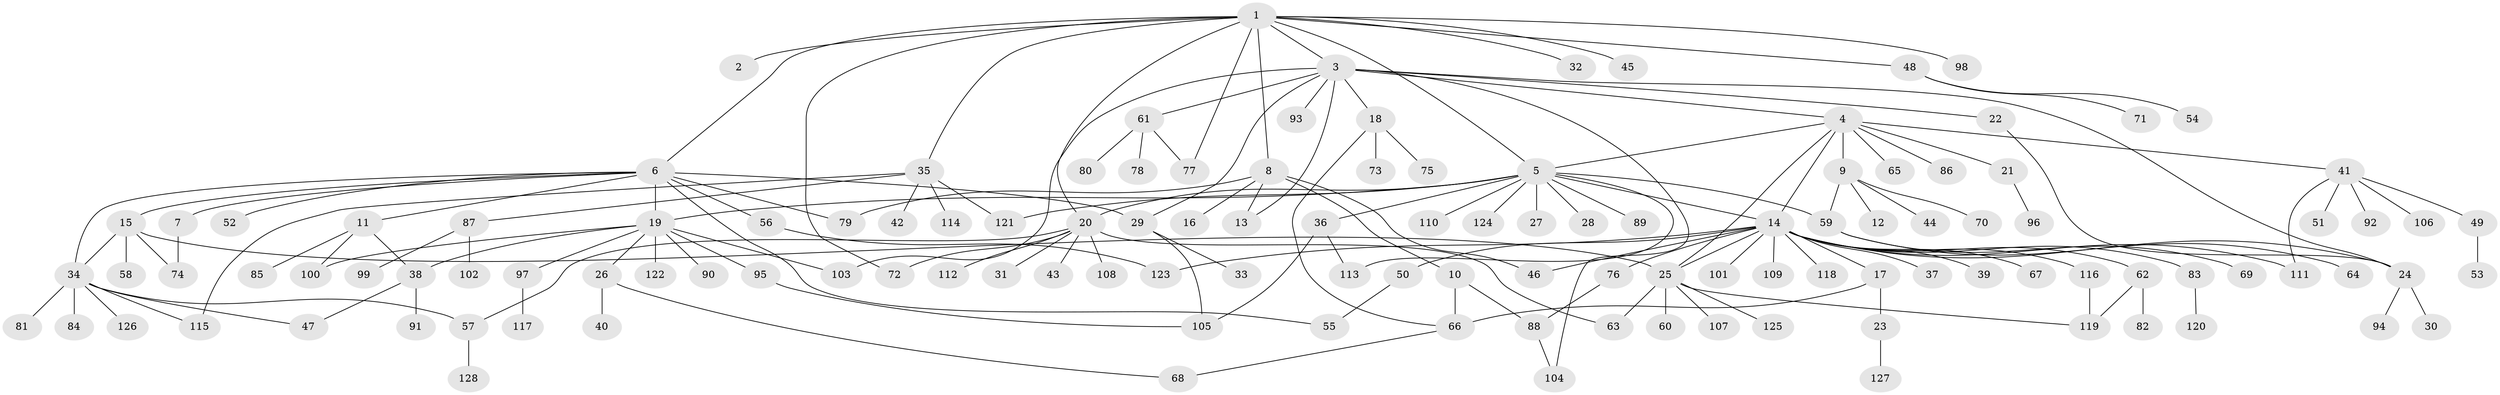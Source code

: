 // coarse degree distribution, {12: 0.011235955056179775, 1: 0.5056179775280899, 11: 0.033707865168539325, 8: 0.02247191011235955, 14: 0.011235955056179775, 2: 0.20224719101123595, 6: 0.011235955056179775, 5: 0.033707865168539325, 3: 0.06741573033707865, 4: 0.0898876404494382, 19: 0.011235955056179775}
// Generated by graph-tools (version 1.1) at 2025/18/03/04/25 18:18:09]
// undirected, 128 vertices, 165 edges
graph export_dot {
graph [start="1"]
  node [color=gray90,style=filled];
  1;
  2;
  3;
  4;
  5;
  6;
  7;
  8;
  9;
  10;
  11;
  12;
  13;
  14;
  15;
  16;
  17;
  18;
  19;
  20;
  21;
  22;
  23;
  24;
  25;
  26;
  27;
  28;
  29;
  30;
  31;
  32;
  33;
  34;
  35;
  36;
  37;
  38;
  39;
  40;
  41;
  42;
  43;
  44;
  45;
  46;
  47;
  48;
  49;
  50;
  51;
  52;
  53;
  54;
  55;
  56;
  57;
  58;
  59;
  60;
  61;
  62;
  63;
  64;
  65;
  66;
  67;
  68;
  69;
  70;
  71;
  72;
  73;
  74;
  75;
  76;
  77;
  78;
  79;
  80;
  81;
  82;
  83;
  84;
  85;
  86;
  87;
  88;
  89;
  90;
  91;
  92;
  93;
  94;
  95;
  96;
  97;
  98;
  99;
  100;
  101;
  102;
  103;
  104;
  105;
  106;
  107;
  108;
  109;
  110;
  111;
  112;
  113;
  114;
  115;
  116;
  117;
  118;
  119;
  120;
  121;
  122;
  123;
  124;
  125;
  126;
  127;
  128;
  1 -- 2;
  1 -- 3;
  1 -- 5;
  1 -- 6;
  1 -- 8;
  1 -- 20;
  1 -- 32;
  1 -- 35;
  1 -- 45;
  1 -- 48;
  1 -- 72;
  1 -- 77;
  1 -- 98;
  3 -- 4;
  3 -- 13;
  3 -- 18;
  3 -- 22;
  3 -- 24;
  3 -- 29;
  3 -- 61;
  3 -- 93;
  3 -- 103;
  3 -- 104;
  4 -- 5;
  4 -- 9;
  4 -- 14;
  4 -- 21;
  4 -- 25;
  4 -- 41;
  4 -- 65;
  4 -- 86;
  5 -- 14;
  5 -- 19;
  5 -- 20;
  5 -- 27;
  5 -- 28;
  5 -- 36;
  5 -- 59;
  5 -- 89;
  5 -- 110;
  5 -- 113;
  5 -- 121;
  5 -- 124;
  6 -- 7;
  6 -- 11;
  6 -- 15;
  6 -- 19;
  6 -- 29;
  6 -- 34;
  6 -- 52;
  6 -- 55;
  6 -- 56;
  6 -- 79;
  7 -- 74;
  8 -- 10;
  8 -- 13;
  8 -- 16;
  8 -- 46;
  8 -- 79;
  9 -- 12;
  9 -- 44;
  9 -- 59;
  9 -- 70;
  10 -- 66;
  10 -- 88;
  11 -- 38;
  11 -- 85;
  11 -- 100;
  14 -- 17;
  14 -- 24;
  14 -- 25;
  14 -- 37;
  14 -- 39;
  14 -- 46;
  14 -- 50;
  14 -- 62;
  14 -- 67;
  14 -- 76;
  14 -- 83;
  14 -- 101;
  14 -- 109;
  14 -- 111;
  14 -- 116;
  14 -- 118;
  14 -- 123;
  15 -- 25;
  15 -- 34;
  15 -- 58;
  15 -- 74;
  17 -- 23;
  17 -- 66;
  18 -- 66;
  18 -- 73;
  18 -- 75;
  19 -- 26;
  19 -- 38;
  19 -- 90;
  19 -- 95;
  19 -- 97;
  19 -- 100;
  19 -- 103;
  19 -- 122;
  20 -- 31;
  20 -- 43;
  20 -- 57;
  20 -- 63;
  20 -- 72;
  20 -- 108;
  20 -- 112;
  21 -- 96;
  22 -- 24;
  23 -- 127;
  24 -- 30;
  24 -- 94;
  25 -- 60;
  25 -- 63;
  25 -- 107;
  25 -- 119;
  25 -- 125;
  26 -- 40;
  26 -- 68;
  29 -- 33;
  29 -- 105;
  34 -- 47;
  34 -- 57;
  34 -- 81;
  34 -- 84;
  34 -- 115;
  34 -- 126;
  35 -- 42;
  35 -- 87;
  35 -- 114;
  35 -- 115;
  35 -- 121;
  36 -- 105;
  36 -- 113;
  38 -- 47;
  38 -- 91;
  41 -- 49;
  41 -- 51;
  41 -- 92;
  41 -- 106;
  41 -- 111;
  48 -- 54;
  48 -- 71;
  49 -- 53;
  50 -- 55;
  56 -- 123;
  57 -- 128;
  59 -- 64;
  59 -- 69;
  61 -- 77;
  61 -- 78;
  61 -- 80;
  62 -- 82;
  62 -- 119;
  66 -- 68;
  76 -- 88;
  83 -- 120;
  87 -- 99;
  87 -- 102;
  88 -- 104;
  95 -- 105;
  97 -- 117;
  116 -- 119;
}
